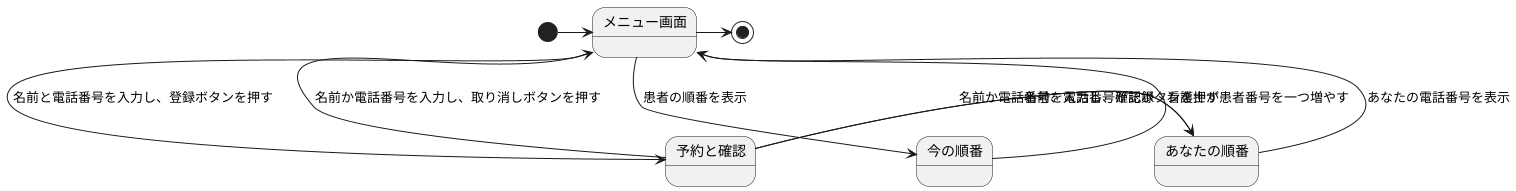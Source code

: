 @startuml 演習6‐3‐2
[*] -right-> メニュー画面

メニュー画面 --> 予約と確認 : 名前と電話番号を入力し、登録ボタンを押す
予約と確認 --> メニュー画面 : 名前か電話番号を入力し、取り消しボタンを押す
予約と確認 -right--> あなたの順番 : 名前、電話番号が記録
予約と確認 -right-> あなたの順番 : 名前か電話番号を入力し、確認ボタンを押す
あなたの順番 -down-> メニュー画面 : あなたの電話番号を表示
メニュー画面 -down-> 今の順番 : 患者の順番を表示
今の順番 -right-> メニュー画面 : 看護士が患者番号を一つ増やす

メニュー画面 -right-> [*]
@enduml